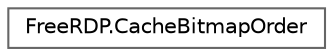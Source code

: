 digraph "Graphical Class Hierarchy"
{
 // LATEX_PDF_SIZE
  bgcolor="transparent";
  edge [fontname=Helvetica,fontsize=10,labelfontname=Helvetica,labelfontsize=10];
  node [fontname=Helvetica,fontsize=10,shape=box,height=0.2,width=0.4];
  rankdir="LR";
  Node0 [id="Node000000",label="FreeRDP.CacheBitmapOrder",height=0.2,width=0.4,color="grey40", fillcolor="white", style="filled",URL="$struct_free_r_d_p_1_1_cache_bitmap_order.html",tooltip=" "];
}
